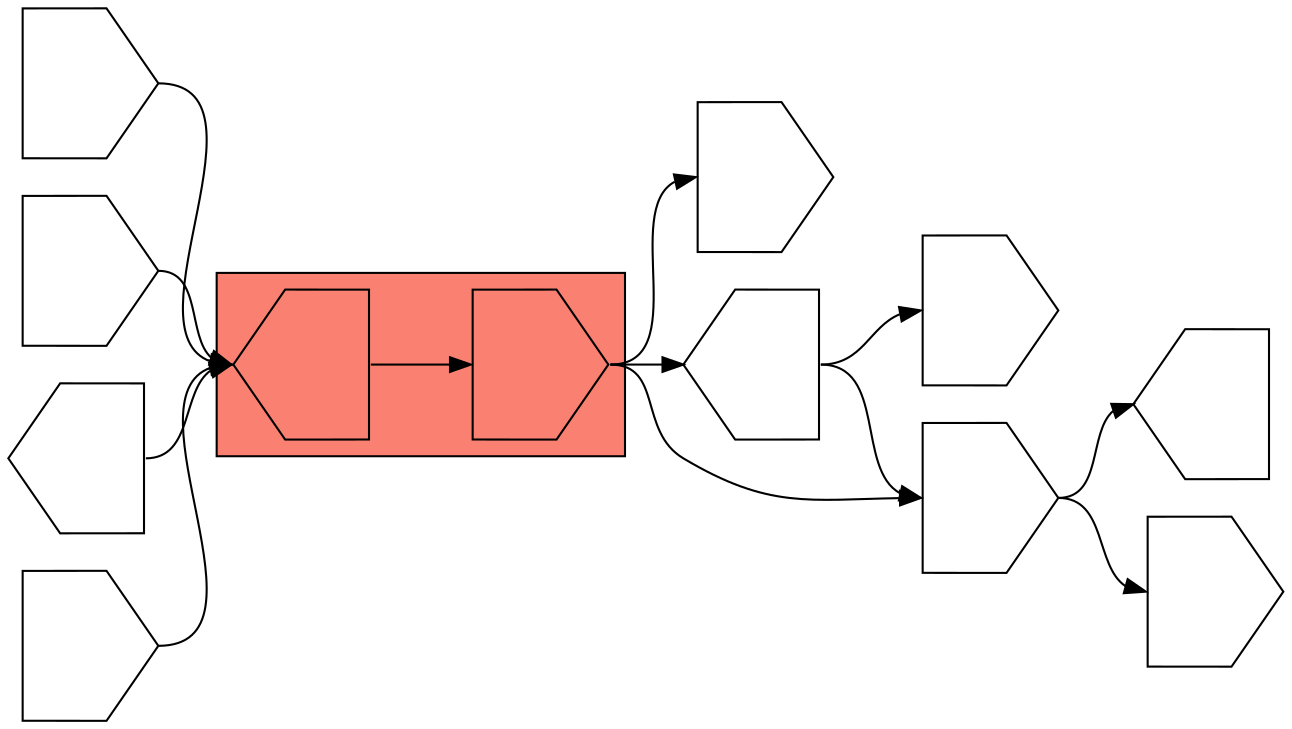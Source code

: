 digraph asm {
	rotate=90;
	edge [headport=n,tailport=s];
subgraph cluster_C7284_14539 {
	7284 [label="",height=1,width=1,shape=house];
	14539 [label="",height=1,width=1,shape=invhouse];
	style=filled;
	fillcolor=salmon;
}
	13620 [label="",height=1,width=1,shape=invhouse];
	9768 [label="",height=1,width=1,shape=invhouse];
	20472 [label="",height=1,width=1,shape=house];
	16575 [label="",height=1,width=1,shape=house];
	10151 [label="",height=1,width=1,shape=invhouse];
	16595 [label="",height=1,width=1,shape=invhouse];
	10131 [label="",height=1,width=1,shape=invhouse];
	10281 [label="",height=1,width=1,shape=house];
	20384 [label="",height=1,width=1,shape=invhouse];
	21309 [label="",height=1,width=1,shape=invhouse];
	7284 -> 14539
	14539 -> 13620
	14539 -> 16575
	14539 -> 16595
	13620 -> 9768
	13620 -> 20472
	16575 -> 10151
	16575 -> 13620
	10131 -> 7284
	10281 -> 7284
	20384 -> 7284
	21309 -> 7284
}